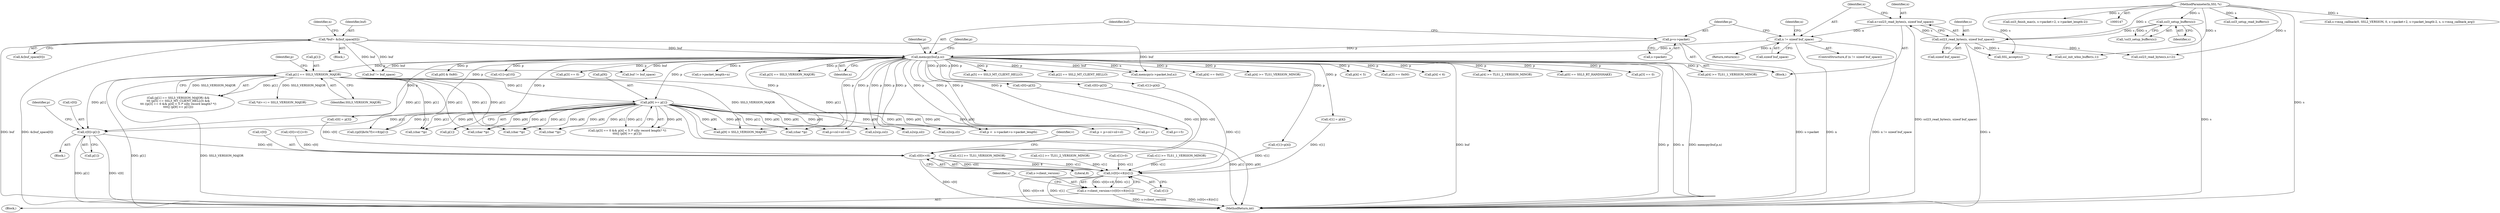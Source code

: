 digraph "0_openssl_6ce9687b5aba5391fc0de50e18779eb676d0e04d@array" {
"1000467" [label="(Call,v[0]=p[1])"];
"1000436" [label="(Call,p[1] == SSL3_VERSION_MAJOR)"];
"1000215" [label="(Call,memcpy(buf,p,n))"];
"1000152" [label="(Call,*buf= &(buf_space[0]))"];
"1000210" [label="(Call,p=s->packet)"];
"1000204" [label="(Call,n != sizeof buf_space)"];
"1000197" [label="(Call,n=ssl23_read_bytes(s, sizeof buf_space))"];
"1000199" [label="(Call,ssl23_read_bytes(s, sizeof buf_space))"];
"1000194" [label="(Call,ssl3_setup_buffers(s))"];
"1000148" [label="(MethodParameterIn,SSL *s)"];
"1000459" [label="(Call,p[9] >= p[1])"];
"1001190" [label="(Call,v[0]<<8)"];
"1001189" [label="(Call,(v[0]<<8)|v[1])"];
"1001185" [label="(Call,s->client_version=(v[0]<<8)|v[1])"];
"1000492" [label="(Call,p[9] > SSL3_VERSION_MAJOR)"];
"1000252" [label="(Call,v[1]=p[4])"];
"1000442" [label="(Call,p[5] == SSL3_MT_CLIENT_HELLO)"];
"1000226" [label="(Call,p[2] == SSL2_MT_CLIENT_HELLO)"];
"1000466" [label="(Block,)"];
"1001136" [label="(Call,memcpy(s->packet,buf,n))"];
"1001119" [label="(Call,ssl3_setup_read_buffer(s))"];
"1001196" [label="(Identifier,v)"];
"1000239" [label="(Call,p[4] == 0x02)"];
"1000678" [label="(Call,(char *)p)"];
"1000292" [label="(Call,p[4] >= TLS1_VERSION_MINOR)"];
"1000454" [label="(Call,p[4] < 5)"];
"1000460" [label="(Call,p[9])"];
"1000152" [label="(Call,*buf= &(buf_space[0]))"];
"1000467" [label="(Call,v[0]=p[1])"];
"1001191" [label="(Call,v[0])"];
"1000435" [label="(Call,(p[1] == SSL3_VERSION_MAJOR) &&\n\t\t\t (p[5] == SSL3_MT_CLIENT_HELLO) &&\n\t\t\t ((p[3] == 0 && p[4] < 5 /* silly record length? */)\n\t\t\t\t|| (p[9] >= p[1])))"];
"1000218" [label="(Identifier,n)"];
"1000234" [label="(Call,p[3] == 0x00)"];
"1000481" [label="(Call,p[4] < 6)"];
"1000827" [label="(Call,n2s(p,sil))"];
"1000194" [label="(Call,ssl3_setup_buffers(s))"];
"1001185" [label="(Call,s->client_version=(v[0]<<8)|v[1])"];
"1000444" [label="(Identifier,p)"];
"1000300" [label="(Call,p[4] >= TLS1_2_VERSION_MINOR)"];
"1000511" [label="(Call,v[1] >= TLS1_VERSION_MINOR)"];
"1000187" [label="(Call,v[1]=0)"];
"1000478" [label="(Identifier,p)"];
"1000459" [label="(Call,p[9] >= p[1])"];
"1000463" [label="(Call,p[1])"];
"1000200" [label="(Identifier,s)"];
"1000211" [label="(Identifier,p)"];
"1000430" [label="(Call,p[0] == SSL3_RT_HANDSHAKE)"];
"1000449" [label="(Call,p[3] == 0)"];
"1000655" [label="(Call,(char *)p)"];
"1000824" [label="(Call,n2s(p,csl))"];
"1000201" [label="(Call,sizeof buf_space)"];
"1001088" [label="(Call,ssl_init_wbio_buffer(s,1))"];
"1000182" [label="(Block,)"];
"1001002" [label="(Call,p++)"];
"1000217" [label="(Identifier,p)"];
"1000325" [label="(Call,p[4] >= TLS1_1_VERSION_MINOR)"];
"1000206" [label="(Call,sizeof buf_space)"];
"1000646" [label="(Call,(char *)p)"];
"1000221" [label="(Call,p[0] & 0x80)"];
"1000183" [label="(Call,v[0]=v[1]=0)"];
"1000542" [label="(Call,v[1] >= TLS1_1_VERSION_MINOR)"];
"1000436" [label="(Call,p[1] == SSL3_VERSION_MAJOR)"];
"1000209" [label="(Identifier,n)"];
"1000987" [label="(Call,p <  s->packet+s->packet_length)"];
"1000216" [label="(Identifier,buf)"];
"1000977" [label="(Call,p = p+csl+sil+cl)"];
"1001226" [label="(Call,buf != buf_space)"];
"1000503" [label="(Call,v[1]=p[10])"];
"1000830" [label="(Call,n2s(p,cl))"];
"1000168" [label="(Identifier,n)"];
"1000722" [label="(Call,v[0] = p[3])"];
"1000245" [label="(Call,v[0]=p[3])"];
"1000476" [label="(Call,p[3] == 0)"];
"1000437" [label="(Call,p[1])"];
"1000148" [label="(MethodParameterIn,SSL *s)"];
"1000199" [label="(Call,ssl23_read_bytes(s, sizeof buf_space))"];
"1000284" [label="(Call,v[1]=p[4])"];
"1000210" [label="(Call,p=s->packet)"];
"1000519" [label="(Call,v[1] >= TLS1_2_VERSION_MINOR)"];
"1000729" [label="(Call,v[1] = p[4])"];
"1000195" [label="(Identifier,s)"];
"1000203" [label="(ControlStructure,if (n != sizeof buf_space))"];
"1000468" [label="(Call,v[0])"];
"1000149" [label="(Block,)"];
"1000205" [label="(Identifier,n)"];
"1000637" [label="(Call,(char *)p)"];
"1000223" [label="(Identifier,p)"];
"1000193" [label="(Call,!ssl3_setup_buffers(s))"];
"1001200" [label="(Identifier,s)"];
"1000663" [label="(Call,(char *)p)"];
"1000870" [label="(Call,*(d++) = SSL3_VERSION_MAJOR)"];
"1000153" [label="(Identifier,buf)"];
"1000212" [label="(Call,s->packet)"];
"1000821" [label="(Call,p+=5)"];
"1000277" [label="(Call,v[0]=p[3])"];
"1000771" [label="(Call,ssl23_read_bytes(s,n+2))"];
"1001190" [label="(Call,v[0]<<8)"];
"1000440" [label="(Identifier,SSL3_VERSION_MAJOR)"];
"1000738" [label="(Call,((p[0]&0x7f)<<8)|p[1])"];
"1000198" [label="(Identifier,n)"];
"1000215" [label="(Call,memcpy(buf,p,n))"];
"1000154" [label="(Call,&(buf_space[0]))"];
"1001066" [label="(Block,)"];
"1001189" [label="(Call,(v[0]<<8)|v[1])"];
"1000204" [label="(Call,n != sizeof buf_space)"];
"1000471" [label="(Call,p[1])"];
"1000447" [label="(Call,(p[3] == 0 && p[4] < 5 /* silly record length? */)\n\t\t\t\t|| (p[9] >= p[1]))"];
"1001195" [label="(Call,v[1])"];
"1001102" [label="(Call,s->packet_length=n)"];
"1000798" [label="(Call,s->msg_callback(0, SSL2_VERSION, 0, s->packet+2, s->packet_length-2, s, s->msg_callback_arg))"];
"1000979" [label="(Call,p+csl+sil+cl)"];
"1001194" [label="(Literal,8)"];
"1000197" [label="(Call,n=ssl23_read_bytes(s, sizeof buf_space))"];
"1001244" [label="(MethodReturn,int)"];
"1001236" [label="(Call,buf != buf_space)"];
"1001232" [label="(Call,SSL_accept(s))"];
"1001186" [label="(Call,s->client_version)"];
"1000208" [label="(Return,return(n);)"];
"1000782" [label="(Call,ssl3_finish_mac(s, s->packet+2, s->packet_length-2))"];
"1000271" [label="(Call,p[3] == SSL3_VERSION_MAJOR)"];
"1000467" -> "1000466"  [label="AST: "];
"1000467" -> "1000471"  [label="CFG: "];
"1000468" -> "1000467"  [label="AST: "];
"1000471" -> "1000467"  [label="AST: "];
"1000478" -> "1000467"  [label="CFG: "];
"1000467" -> "1001244"  [label="DDG: v[0]"];
"1000467" -> "1001244"  [label="DDG: p[1]"];
"1000436" -> "1000467"  [label="DDG: p[1]"];
"1000215" -> "1000467"  [label="DDG: p"];
"1000459" -> "1000467"  [label="DDG: p[1]"];
"1000467" -> "1001190"  [label="DDG: v[0]"];
"1000436" -> "1000435"  [label="AST: "];
"1000436" -> "1000440"  [label="CFG: "];
"1000437" -> "1000436"  [label="AST: "];
"1000440" -> "1000436"  [label="AST: "];
"1000444" -> "1000436"  [label="CFG: "];
"1000435" -> "1000436"  [label="CFG: "];
"1000436" -> "1001244"  [label="DDG: p[1]"];
"1000436" -> "1001244"  [label="DDG: SSL3_VERSION_MAJOR"];
"1000436" -> "1000435"  [label="DDG: p[1]"];
"1000436" -> "1000435"  [label="DDG: SSL3_VERSION_MAJOR"];
"1000215" -> "1000436"  [label="DDG: p"];
"1000436" -> "1000459"  [label="DDG: p[1]"];
"1000436" -> "1000492"  [label="DDG: SSL3_VERSION_MAJOR"];
"1000436" -> "1000637"  [label="DDG: p[1]"];
"1000436" -> "1000646"  [label="DDG: p[1]"];
"1000436" -> "1000655"  [label="DDG: p[1]"];
"1000436" -> "1000663"  [label="DDG: p[1]"];
"1000436" -> "1000678"  [label="DDG: p[1]"];
"1000436" -> "1000738"  [label="DDG: p[1]"];
"1000436" -> "1000870"  [label="DDG: SSL3_VERSION_MAJOR"];
"1000215" -> "1000182"  [label="AST: "];
"1000215" -> "1000218"  [label="CFG: "];
"1000216" -> "1000215"  [label="AST: "];
"1000217" -> "1000215"  [label="AST: "];
"1000218" -> "1000215"  [label="AST: "];
"1000223" -> "1000215"  [label="CFG: "];
"1000215" -> "1001244"  [label="DDG: buf"];
"1000215" -> "1001244"  [label="DDG: p"];
"1000215" -> "1001244"  [label="DDG: n"];
"1000215" -> "1001244"  [label="DDG: memcpy(buf,p,n)"];
"1000152" -> "1000215"  [label="DDG: buf"];
"1000210" -> "1000215"  [label="DDG: p"];
"1000204" -> "1000215"  [label="DDG: n"];
"1000215" -> "1000221"  [label="DDG: p"];
"1000215" -> "1000226"  [label="DDG: p"];
"1000215" -> "1000234"  [label="DDG: p"];
"1000215" -> "1000239"  [label="DDG: p"];
"1000215" -> "1000245"  [label="DDG: p"];
"1000215" -> "1000252"  [label="DDG: p"];
"1000215" -> "1000271"  [label="DDG: p"];
"1000215" -> "1000277"  [label="DDG: p"];
"1000215" -> "1000284"  [label="DDG: p"];
"1000215" -> "1000292"  [label="DDG: p"];
"1000215" -> "1000300"  [label="DDG: p"];
"1000215" -> "1000325"  [label="DDG: p"];
"1000215" -> "1000430"  [label="DDG: p"];
"1000215" -> "1000442"  [label="DDG: p"];
"1000215" -> "1000449"  [label="DDG: p"];
"1000215" -> "1000454"  [label="DDG: p"];
"1000215" -> "1000459"  [label="DDG: p"];
"1000215" -> "1000476"  [label="DDG: p"];
"1000215" -> "1000481"  [label="DDG: p"];
"1000215" -> "1000492"  [label="DDG: p"];
"1000215" -> "1000503"  [label="DDG: p"];
"1000215" -> "1000637"  [label="DDG: p"];
"1000215" -> "1000722"  [label="DDG: p"];
"1000215" -> "1000729"  [label="DDG: p"];
"1000215" -> "1000738"  [label="DDG: p"];
"1000215" -> "1000821"  [label="DDG: p"];
"1000215" -> "1000824"  [label="DDG: p"];
"1000215" -> "1000827"  [label="DDG: p"];
"1000215" -> "1000830"  [label="DDG: p"];
"1000215" -> "1000977"  [label="DDG: p"];
"1000215" -> "1000979"  [label="DDG: p"];
"1000215" -> "1000987"  [label="DDG: p"];
"1000215" -> "1001002"  [label="DDG: p"];
"1000215" -> "1001102"  [label="DDG: n"];
"1000215" -> "1001136"  [label="DDG: buf"];
"1000215" -> "1001136"  [label="DDG: n"];
"1000215" -> "1001226"  [label="DDG: buf"];
"1000215" -> "1001236"  [label="DDG: buf"];
"1000152" -> "1000149"  [label="AST: "];
"1000152" -> "1000154"  [label="CFG: "];
"1000153" -> "1000152"  [label="AST: "];
"1000154" -> "1000152"  [label="AST: "];
"1000168" -> "1000152"  [label="CFG: "];
"1000152" -> "1001244"  [label="DDG: buf"];
"1000152" -> "1001244"  [label="DDG: &(buf_space[0])"];
"1000152" -> "1001136"  [label="DDG: buf"];
"1000152" -> "1001226"  [label="DDG: buf"];
"1000152" -> "1001236"  [label="DDG: buf"];
"1000210" -> "1000182"  [label="AST: "];
"1000210" -> "1000212"  [label="CFG: "];
"1000211" -> "1000210"  [label="AST: "];
"1000212" -> "1000210"  [label="AST: "];
"1000216" -> "1000210"  [label="CFG: "];
"1000210" -> "1001244"  [label="DDG: s->packet"];
"1000204" -> "1000203"  [label="AST: "];
"1000204" -> "1000206"  [label="CFG: "];
"1000205" -> "1000204"  [label="AST: "];
"1000206" -> "1000204"  [label="AST: "];
"1000209" -> "1000204"  [label="CFG: "];
"1000211" -> "1000204"  [label="CFG: "];
"1000204" -> "1001244"  [label="DDG: n"];
"1000204" -> "1001244"  [label="DDG: n != sizeof buf_space"];
"1000197" -> "1000204"  [label="DDG: n"];
"1000204" -> "1000208"  [label="DDG: n"];
"1000197" -> "1000182"  [label="AST: "];
"1000197" -> "1000199"  [label="CFG: "];
"1000198" -> "1000197"  [label="AST: "];
"1000199" -> "1000197"  [label="AST: "];
"1000205" -> "1000197"  [label="CFG: "];
"1000197" -> "1001244"  [label="DDG: ssl23_read_bytes(s, sizeof buf_space)"];
"1000199" -> "1000197"  [label="DDG: s"];
"1000199" -> "1000201"  [label="CFG: "];
"1000200" -> "1000199"  [label="AST: "];
"1000201" -> "1000199"  [label="AST: "];
"1000199" -> "1001244"  [label="DDG: s"];
"1000194" -> "1000199"  [label="DDG: s"];
"1000148" -> "1000199"  [label="DDG: s"];
"1000199" -> "1000771"  [label="DDG: s"];
"1000199" -> "1001088"  [label="DDG: s"];
"1000199" -> "1001232"  [label="DDG: s"];
"1000194" -> "1000193"  [label="AST: "];
"1000194" -> "1000195"  [label="CFG: "];
"1000195" -> "1000194"  [label="AST: "];
"1000193" -> "1000194"  [label="CFG: "];
"1000194" -> "1001244"  [label="DDG: s"];
"1000194" -> "1000193"  [label="DDG: s"];
"1000148" -> "1000194"  [label="DDG: s"];
"1000148" -> "1000147"  [label="AST: "];
"1000148" -> "1001244"  [label="DDG: s"];
"1000148" -> "1000771"  [label="DDG: s"];
"1000148" -> "1000782"  [label="DDG: s"];
"1000148" -> "1000798"  [label="DDG: s"];
"1000148" -> "1001088"  [label="DDG: s"];
"1000148" -> "1001119"  [label="DDG: s"];
"1000148" -> "1001232"  [label="DDG: s"];
"1000459" -> "1000447"  [label="AST: "];
"1000459" -> "1000463"  [label="CFG: "];
"1000460" -> "1000459"  [label="AST: "];
"1000463" -> "1000459"  [label="AST: "];
"1000447" -> "1000459"  [label="CFG: "];
"1000459" -> "1001244"  [label="DDG: p[9]"];
"1000459" -> "1001244"  [label="DDG: p[1]"];
"1000459" -> "1000447"  [label="DDG: p[9]"];
"1000459" -> "1000447"  [label="DDG: p[1]"];
"1000459" -> "1000492"  [label="DDG: p[9]"];
"1000459" -> "1000637"  [label="DDG: p[9]"];
"1000459" -> "1000637"  [label="DDG: p[1]"];
"1000459" -> "1000646"  [label="DDG: p[9]"];
"1000459" -> "1000646"  [label="DDG: p[1]"];
"1000459" -> "1000655"  [label="DDG: p[9]"];
"1000459" -> "1000655"  [label="DDG: p[1]"];
"1000459" -> "1000663"  [label="DDG: p[9]"];
"1000459" -> "1000663"  [label="DDG: p[1]"];
"1000459" -> "1000678"  [label="DDG: p[9]"];
"1000459" -> "1000678"  [label="DDG: p[1]"];
"1000459" -> "1000738"  [label="DDG: p[1]"];
"1000459" -> "1000821"  [label="DDG: p[9]"];
"1000459" -> "1000824"  [label="DDG: p[9]"];
"1000459" -> "1000827"  [label="DDG: p[9]"];
"1000459" -> "1000830"  [label="DDG: p[9]"];
"1000459" -> "1000977"  [label="DDG: p[9]"];
"1000459" -> "1000979"  [label="DDG: p[9]"];
"1000459" -> "1000987"  [label="DDG: p[9]"];
"1000459" -> "1001002"  [label="DDG: p[9]"];
"1001190" -> "1001189"  [label="AST: "];
"1001190" -> "1001194"  [label="CFG: "];
"1001191" -> "1001190"  [label="AST: "];
"1001194" -> "1001190"  [label="AST: "];
"1001196" -> "1001190"  [label="CFG: "];
"1001190" -> "1001244"  [label="DDG: v[0]"];
"1001190" -> "1001189"  [label="DDG: v[0]"];
"1001190" -> "1001189"  [label="DDG: 8"];
"1000183" -> "1001190"  [label="DDG: v[0]"];
"1000277" -> "1001190"  [label="DDG: v[0]"];
"1000722" -> "1001190"  [label="DDG: v[0]"];
"1000245" -> "1001190"  [label="DDG: v[0]"];
"1001189" -> "1001185"  [label="AST: "];
"1001189" -> "1001195"  [label="CFG: "];
"1001195" -> "1001189"  [label="AST: "];
"1001185" -> "1001189"  [label="CFG: "];
"1001189" -> "1001244"  [label="DDG: v[0]<<8"];
"1001189" -> "1001244"  [label="DDG: v[1]"];
"1001189" -> "1001185"  [label="DDG: v[0]<<8"];
"1001189" -> "1001185"  [label="DDG: v[1]"];
"1000187" -> "1001189"  [label="DDG: v[1]"];
"1000284" -> "1001189"  [label="DDG: v[1]"];
"1000519" -> "1001189"  [label="DDG: v[1]"];
"1000252" -> "1001189"  [label="DDG: v[1]"];
"1000542" -> "1001189"  [label="DDG: v[1]"];
"1000511" -> "1001189"  [label="DDG: v[1]"];
"1000729" -> "1001189"  [label="DDG: v[1]"];
"1001185" -> "1001066"  [label="AST: "];
"1001186" -> "1001185"  [label="AST: "];
"1001200" -> "1001185"  [label="CFG: "];
"1001185" -> "1001244"  [label="DDG: s->client_version"];
"1001185" -> "1001244"  [label="DDG: (v[0]<<8)|v[1]"];
}
